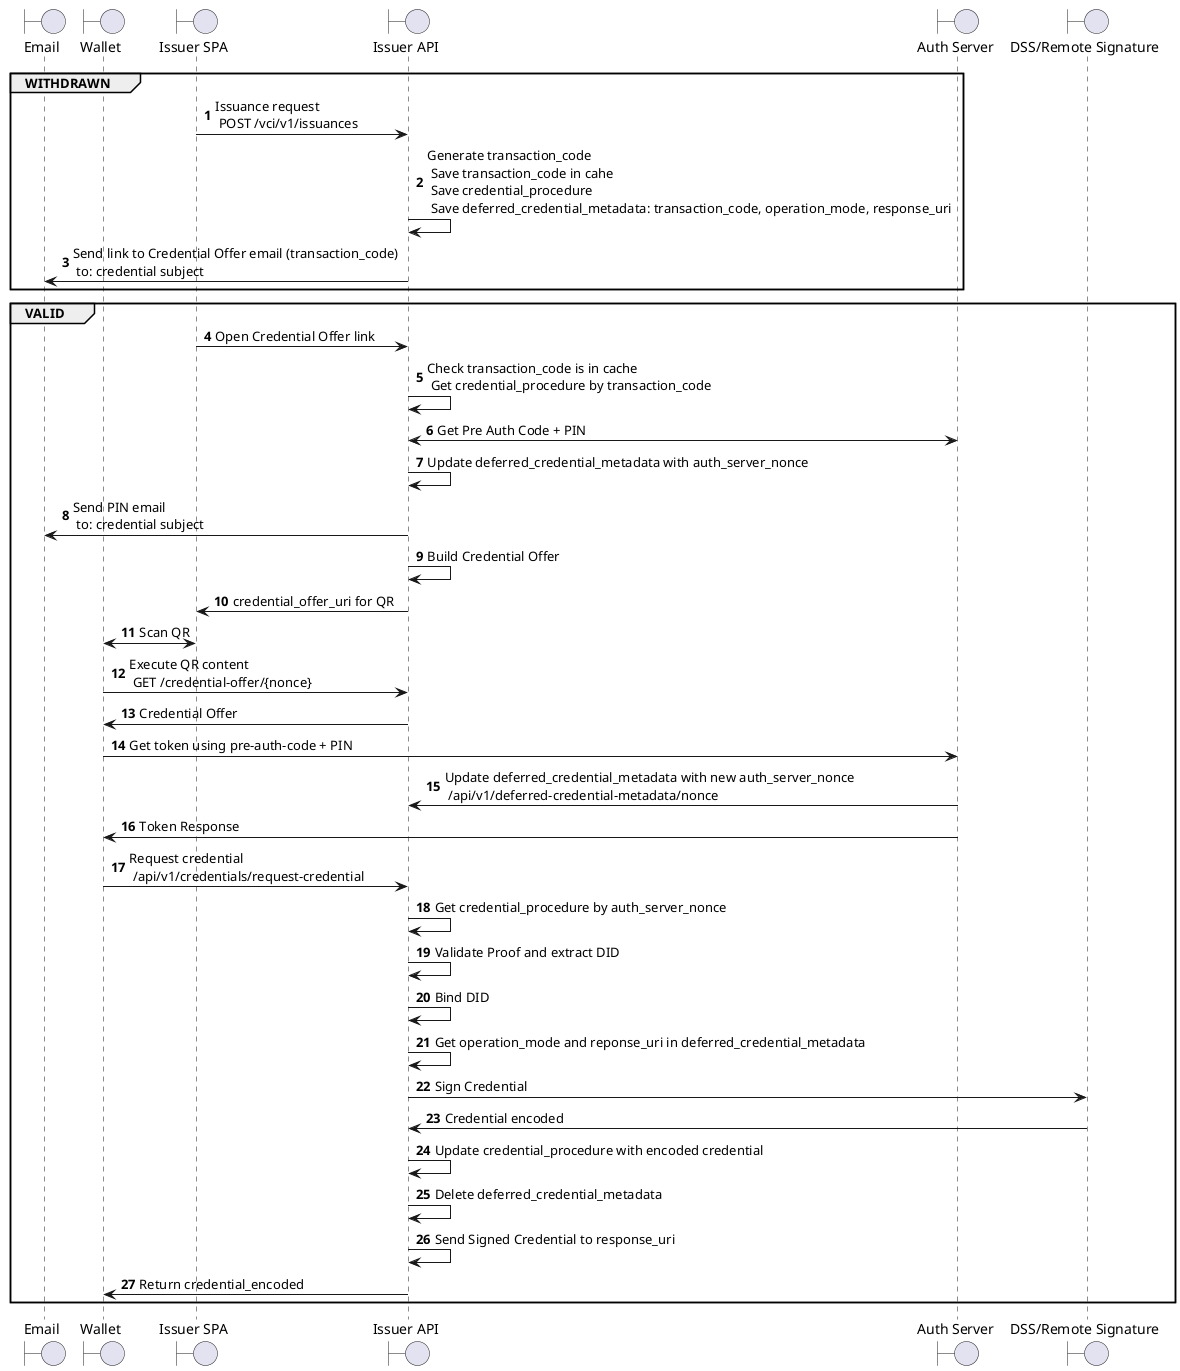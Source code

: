 @startuml
autonumber
boundary "Email" as email
boundary "Wallet" as wallet
boundary "Issuer SPA" as issuerSPA
boundary "Issuer API" as issuerVCI
boundary "Auth Server" as authserver
boundary "DSS/Remote Signature" as remoteSignature

group WITHDRAWN
    issuerSPA -> issuerVCI: Issuance request \n POST /vci/v1/issuances
    issuerVCI -> issuerVCI: Generate transaction_code \n Save transaction_code in cahe \n Save credential_procedure \n Save deferred_credential_metadata: transaction_code, operation_mode, response_uri
    issuerVCI -> email: Send link to Credential Offer email (transaction_code) \n to: credential subject
end
group VALID
issuerSPA -> issuerVCI: Open Credential Offer link
issuerVCI -> issuerVCI: Check transaction_code is in cache \n Get credential_procedure by transaction_code
issuerVCI <-> authserver: Get Pre Auth Code + PIN
issuerVCI -> issuerVCI: Update deferred_credential_metadata with auth_server_nonce
issuerVCI -> email: Send PIN email \n to: credential subject
issuerVCI -> issuerVCI: Build Credential Offer
issuerVCI -> issuerSPA: credential_offer_uri for QR
wallet <-> issuerSPA: Scan QR
wallet -> issuerVCI: Execute QR content \n GET /credential-offer/{nonce}
issuerVCI -> wallet: Credential Offer
wallet -> authserver: Get token using pre-auth-code + PIN
authserver -> issuerVCI: Update deferred_credential_metadata with new auth_server_nonce \n /api/v1/deferred-credential-metadata/nonce
authserver -> wallet: Token Response
wallet -> issuerVCI: Request credential \n /api/v1/credentials/request-credential
issuerVCI -> issuerVCI: Get credential_procedure by auth_server_nonce
issuerVCI -> issuerVCI: Validate Proof and extract DID
issuerVCI -> issuerVCI: Bind DID
issuerVCI -> issuerVCI: Get operation_mode and reponse_uri in deferred_credential_metadata
issuerVCI -> remoteSignature: Sign Credential
remoteSignature -> issuerVCI: Credential encoded
issuerVCI -> issuerVCI: Update credential_procedure with encoded credential
issuerVCI -> issuerVCI: Delete deferred_credential_metadata
issuerVCI -> issuerVCI: Send Signed Credential to response_uri
issuerVCI -> wallet: Return credential_encoded
end


@enduml